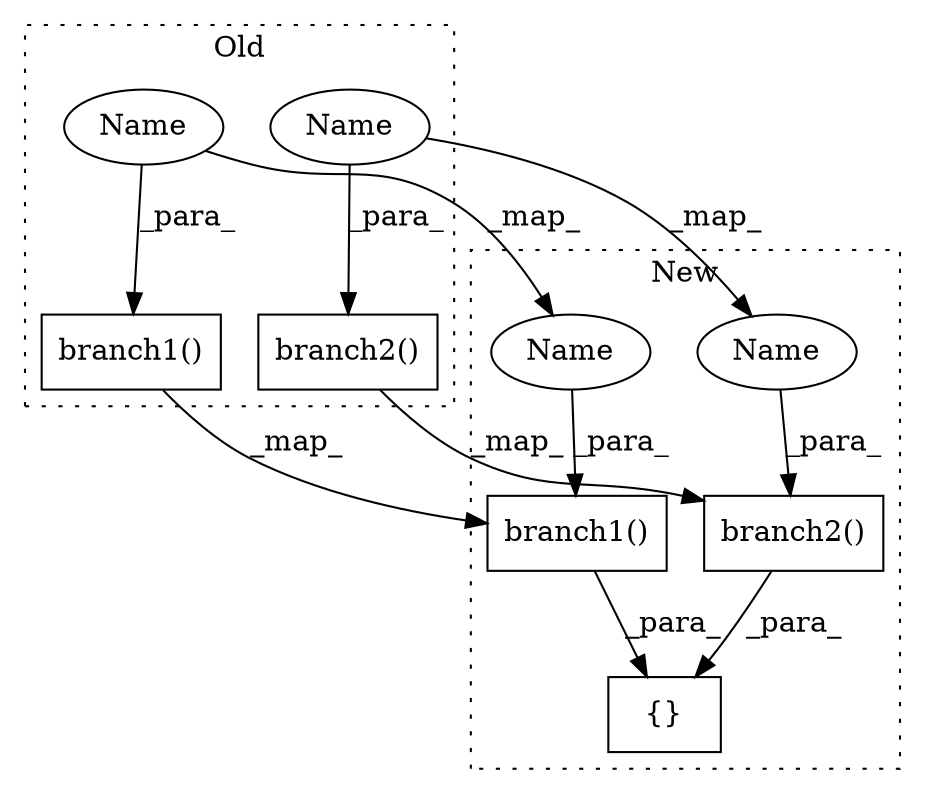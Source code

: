 digraph G {
subgraph cluster0 {
1 [label="branch1()" a="75" s="8417,8431" l="13,1" shape="box"];
4 [label="branch2()" a="75" s="8434,8448" l="13,1" shape="box"];
6 [label="Name" a="87" s="8447" l="1" shape="ellipse"];
7 [label="Name" a="87" s="8430" l="1" shape="ellipse"];
label = "Old";
style="dotted";
}
subgraph cluster1 {
2 [label="branch1()" a="75" s="8420,8434" l="13,1" shape="box"];
3 [label="{}" a="59" s="8419,8452" l="1,0" shape="box"];
5 [label="branch2()" a="75" s="8437,8451" l="13,1" shape="box"];
8 [label="Name" a="87" s="8433" l="1" shape="ellipse"];
9 [label="Name" a="87" s="8450" l="1" shape="ellipse"];
label = "New";
style="dotted";
}
1 -> 2 [label="_map_"];
2 -> 3 [label="_para_"];
4 -> 5 [label="_map_"];
5 -> 3 [label="_para_"];
6 -> 9 [label="_map_"];
6 -> 4 [label="_para_"];
7 -> 8 [label="_map_"];
7 -> 1 [label="_para_"];
8 -> 2 [label="_para_"];
9 -> 5 [label="_para_"];
}
